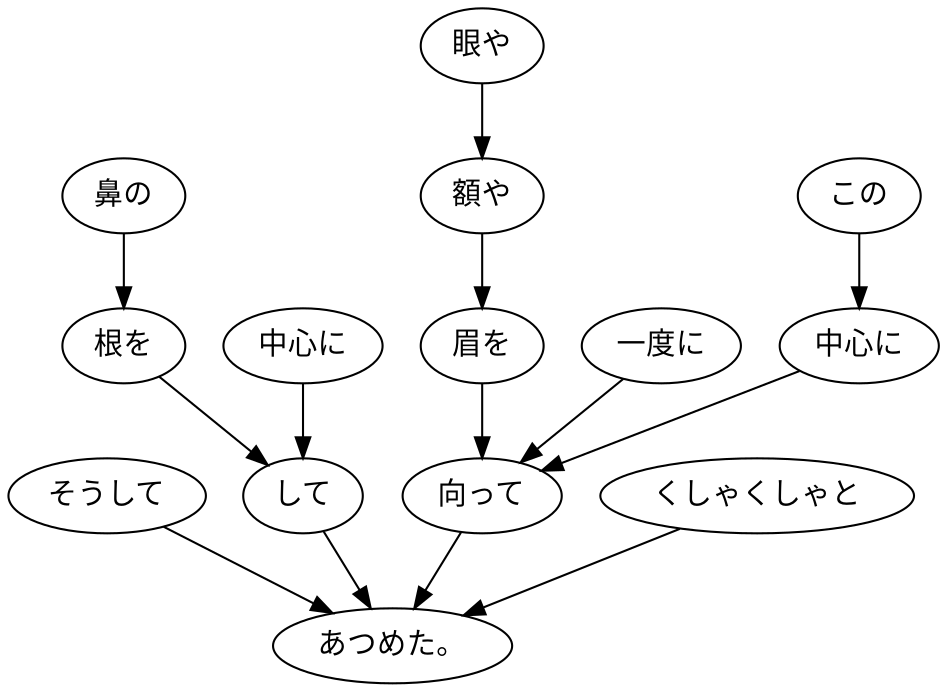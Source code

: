 digraph graph5683 {
	node0 [label="そうして"];
	node1 [label="鼻の"];
	node2 [label="根を"];
	node3 [label="中心に"];
	node4 [label="して"];
	node5 [label="眼や"];
	node6 [label="額や"];
	node7 [label="眉を"];
	node8 [label="一度に"];
	node9 [label="この"];
	node10 [label="中心に"];
	node11 [label="向って"];
	node12 [label="くしゃくしゃと"];
	node13 [label="あつめた。"];
	node0 -> node13;
	node1 -> node2;
	node2 -> node4;
	node3 -> node4;
	node4 -> node13;
	node5 -> node6;
	node6 -> node7;
	node7 -> node11;
	node8 -> node11;
	node9 -> node10;
	node10 -> node11;
	node11 -> node13;
	node12 -> node13;
}

